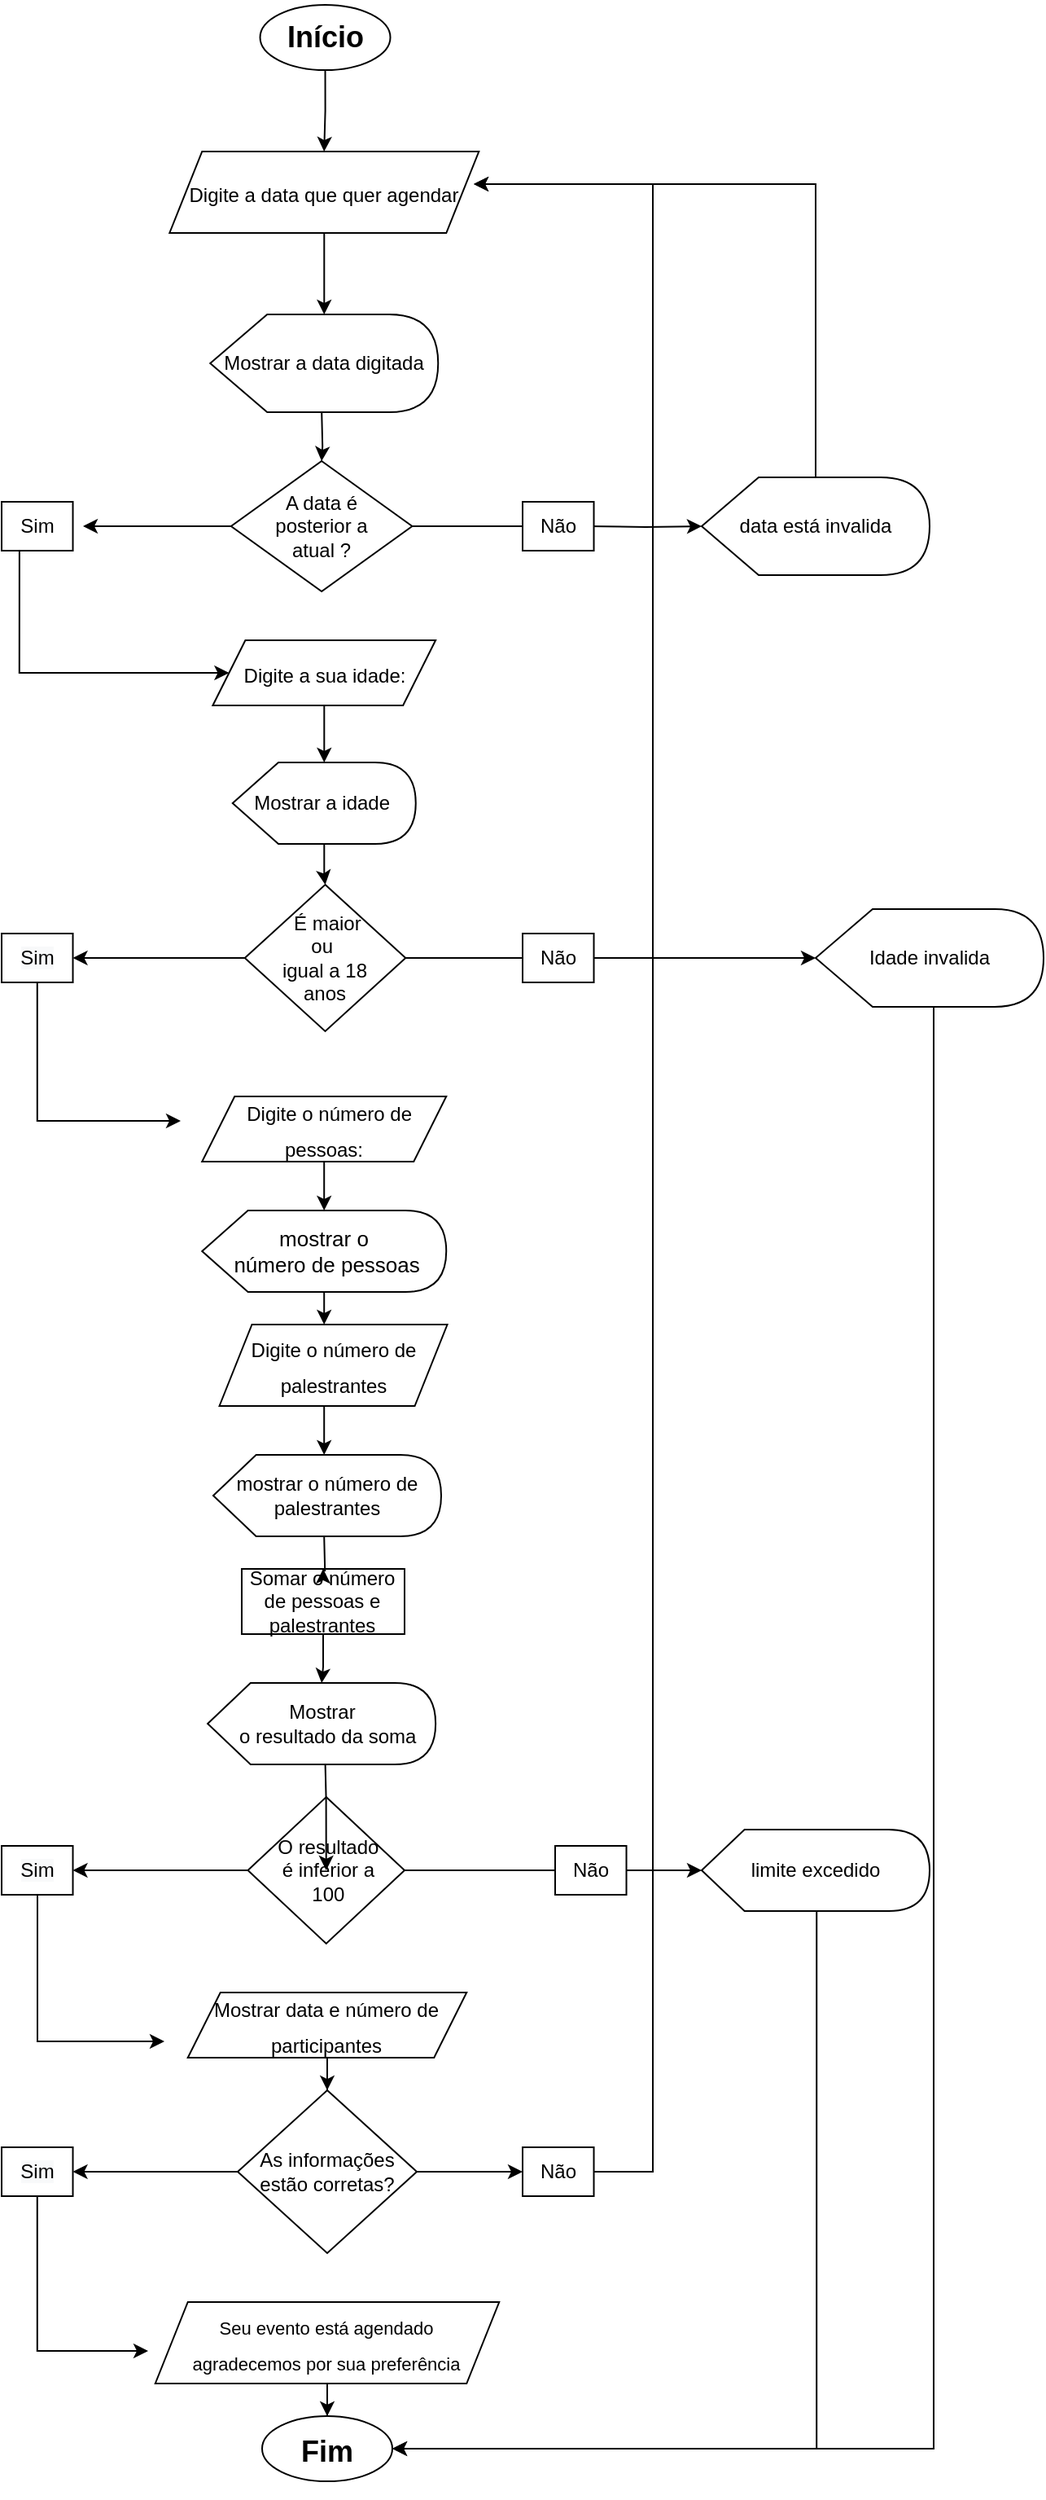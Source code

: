 <mxfile version="15.9.1" type="github"><diagram id="C5RBs43oDa-KdzZeNtuy" name="Page-1"><mxGraphModel dx="868" dy="482" grid="1" gridSize="10" guides="1" tooltips="1" connect="1" arrows="1" fold="1" page="1" pageScale="1" pageWidth="827" pageHeight="1169" math="0" shadow="0"><root><mxCell id="WIyWlLk6GJQsqaUBKTNV-0"/><mxCell id="WIyWlLk6GJQsqaUBKTNV-1" parent="WIyWlLk6GJQsqaUBKTNV-0"/><mxCell id="FsouZIhKY1YKX4VI7d5Y-100" value="" style="edgeStyle=orthogonalEdgeStyle;rounded=0;orthogonalLoop=1;jettySize=auto;html=1;fontSize=11;" parent="WIyWlLk6GJQsqaUBKTNV-1" source="FsouZIhKY1YKX4VI7d5Y-1" target="FsouZIhKY1YKX4VI7d5Y-18" edge="1"><mxGeometry relative="1" as="geometry"/></mxCell><mxCell id="FsouZIhKY1YKX4VI7d5Y-1" value="&lt;h1 style=&quot;font-size: 18px&quot;&gt;Início&lt;/h1&gt;" style="ellipse;whiteSpace=wrap;html=1;" parent="WIyWlLk6GJQsqaUBKTNV-1" vertex="1"><mxGeometry x="358.76" y="60" width="80" height="40" as="geometry"/></mxCell><mxCell id="FsouZIhKY1YKX4VI7d5Y-2" value="&lt;h1&gt;&lt;font style=&quot;font-size: 18px&quot;&gt;Fim&lt;/font&gt;&lt;/h1&gt;" style="ellipse;whiteSpace=wrap;html=1;" parent="WIyWlLk6GJQsqaUBKTNV-1" vertex="1"><mxGeometry x="360" y="1540" width="80" height="40" as="geometry"/></mxCell><mxCell id="FsouZIhKY1YKX4VI7d5Y-153" value="" style="edgeStyle=orthogonalEdgeStyle;rounded=0;orthogonalLoop=1;jettySize=auto;html=1;fontSize=11;entryX=0.5;entryY=0;entryDx=0;entryDy=0;entryPerimeter=0;" parent="WIyWlLk6GJQsqaUBKTNV-1" source="FsouZIhKY1YKX4VI7d5Y-7" target="FsouZIhKY1YKX4VI7d5Y-152" edge="1"><mxGeometry relative="1" as="geometry"/></mxCell><mxCell id="FsouZIhKY1YKX4VI7d5Y-7" value="Somar o número de pessoas e palestrantes" style="rounded=0;whiteSpace=wrap;html=1;" parent="WIyWlLk6GJQsqaUBKTNV-1" vertex="1"><mxGeometry x="347.49" y="1020" width="100" height="40" as="geometry"/></mxCell><mxCell id="FsouZIhKY1YKX4VI7d5Y-110" value="" style="edgeStyle=orthogonalEdgeStyle;rounded=0;orthogonalLoop=1;jettySize=auto;html=1;fontSize=11;" parent="WIyWlLk6GJQsqaUBKTNV-1" source="FsouZIhKY1YKX4VI7d5Y-9" target="FsouZIhKY1YKX4VI7d5Y-14" edge="1"><mxGeometry relative="1" as="geometry"/></mxCell><mxCell id="FsouZIhKY1YKX4VI7d5Y-9" value="Mostrar a idade&amp;nbsp;" style="shape=display;whiteSpace=wrap;html=1;" parent="WIyWlLk6GJQsqaUBKTNV-1" vertex="1"><mxGeometry x="341.88" y="525" width="112.5" height="50" as="geometry"/></mxCell><mxCell id="FsouZIhKY1YKX4VI7d5Y-104" value="" style="edgeStyle=orthogonalEdgeStyle;rounded=0;orthogonalLoop=1;jettySize=auto;html=1;fontSize=11;startArrow=none;" parent="WIyWlLk6GJQsqaUBKTNV-1" target="FsouZIhKY1YKX4VI7d5Y-13" edge="1"><mxGeometry relative="1" as="geometry"><mxPoint x="396.6" y="310" as="sourcePoint"/></mxGeometry></mxCell><mxCell id="FsouZIhKY1YKX4VI7d5Y-10" value="Mostrar a data digitada" style="shape=display;whiteSpace=wrap;html=1;" parent="WIyWlLk6GJQsqaUBKTNV-1" vertex="1"><mxGeometry x="328.12" y="250" width="140" height="60" as="geometry"/></mxCell><mxCell id="FsouZIhKY1YKX4VI7d5Y-96" value="" style="edgeStyle=orthogonalEdgeStyle;rounded=0;orthogonalLoop=1;jettySize=auto;html=1;fontSize=11;startArrow=none;" parent="WIyWlLk6GJQsqaUBKTNV-1" source="FsouZIhKY1YKX4VI7d5Y-156" edge="1"><mxGeometry relative="1" as="geometry"><mxPoint x="630" y="1205" as="targetPoint"/></mxGeometry></mxCell><mxCell id="FsouZIhKY1YKX4VI7d5Y-158" value="" style="edgeStyle=orthogonalEdgeStyle;rounded=0;orthogonalLoop=1;jettySize=auto;html=1;fontSize=11;" parent="WIyWlLk6GJQsqaUBKTNV-1" source="FsouZIhKY1YKX4VI7d5Y-12" target="FsouZIhKY1YKX4VI7d5Y-154" edge="1"><mxGeometry relative="1" as="geometry"/></mxCell><mxCell id="FsouZIhKY1YKX4VI7d5Y-12" value="&amp;nbsp;O resultado&lt;br&gt;&amp;nbsp;é inferior a&lt;br&gt;&amp;nbsp;100" style="rhombus;whiteSpace=wrap;html=1;" parent="WIyWlLk6GJQsqaUBKTNV-1" vertex="1"><mxGeometry x="351.25" y="1160" width="96.24" height="90" as="geometry"/></mxCell><mxCell id="FsouZIhKY1YKX4VI7d5Y-114" value="" style="edgeStyle=orthogonalEdgeStyle;rounded=0;orthogonalLoop=1;jettySize=auto;html=1;fontSize=11;startArrow=none;" parent="WIyWlLk6GJQsqaUBKTNV-1" target="FsouZIhKY1YKX4VI7d5Y-113" edge="1"><mxGeometry relative="1" as="geometry"><mxPoint x="560" y="380" as="sourcePoint"/></mxGeometry></mxCell><mxCell id="FsouZIhKY1YKX4VI7d5Y-131" value="" style="edgeStyle=orthogonalEdgeStyle;rounded=0;orthogonalLoop=1;jettySize=auto;html=1;fontSize=11;" parent="WIyWlLk6GJQsqaUBKTNV-1" source="FsouZIhKY1YKX4VI7d5Y-13" edge="1"><mxGeometry relative="1" as="geometry"><mxPoint x="250" y="380" as="targetPoint"/></mxGeometry></mxCell><mxCell id="FsouZIhKY1YKX4VI7d5Y-13" value="A data é &lt;br&gt;posterior a&lt;br&gt;atual ?" style="rhombus;whiteSpace=wrap;html=1;" parent="WIyWlLk6GJQsqaUBKTNV-1" vertex="1"><mxGeometry x="340.94" y="340" width="111.25" height="80" as="geometry"/></mxCell><mxCell id="FsouZIhKY1YKX4VI7d5Y-94" value="" style="edgeStyle=orthogonalEdgeStyle;rounded=0;orthogonalLoop=1;jettySize=auto;html=1;fontSize=11;entryX=0;entryY=0.5;entryDx=0;entryDy=0;entryPerimeter=0;" parent="WIyWlLk6GJQsqaUBKTNV-1" source="FsouZIhKY1YKX4VI7d5Y-14" target="FsouZIhKY1YKX4VI7d5Y-111" edge="1"><mxGeometry relative="1" as="geometry"><mxPoint x="530" y="645" as="targetPoint"/></mxGeometry></mxCell><mxCell id="FsouZIhKY1YKX4VI7d5Y-140" value="" style="edgeStyle=orthogonalEdgeStyle;rounded=0;orthogonalLoop=1;jettySize=auto;html=1;fontSize=11;" parent="WIyWlLk6GJQsqaUBKTNV-1" source="FsouZIhKY1YKX4VI7d5Y-14" target="FsouZIhKY1YKX4VI7d5Y-139" edge="1"><mxGeometry relative="1" as="geometry"/></mxCell><mxCell id="FsouZIhKY1YKX4VI7d5Y-14" value="&amp;nbsp; É maior&amp;nbsp;&lt;br&gt;ou&amp;nbsp;&lt;br&gt;igual a 18 &lt;br&gt;anos" style="rhombus;whiteSpace=wrap;html=1;" parent="WIyWlLk6GJQsqaUBKTNV-1" vertex="1"><mxGeometry x="349.38" y="600" width="98.75" height="90" as="geometry"/></mxCell><mxCell id="FsouZIhKY1YKX4VI7d5Y-68" value="" style="edgeStyle=orthogonalEdgeStyle;rounded=0;orthogonalLoop=1;jettySize=auto;html=1;fontSize=13;" parent="WIyWlLk6GJQsqaUBKTNV-1" edge="1"><mxGeometry relative="1" as="geometry"><mxPoint x="398.1" y="840" as="sourcePoint"/><mxPoint x="398.1" y="870" as="targetPoint"/></mxGeometry></mxCell><mxCell id="FsouZIhKY1YKX4VI7d5Y-108" value="" style="edgeStyle=orthogonalEdgeStyle;rounded=0;orthogonalLoop=1;jettySize=auto;html=1;fontSize=11;" parent="WIyWlLk6GJQsqaUBKTNV-1" source="FsouZIhKY1YKX4VI7d5Y-16" target="FsouZIhKY1YKX4VI7d5Y-9" edge="1"><mxGeometry relative="1" as="geometry"/></mxCell><mxCell id="FsouZIhKY1YKX4VI7d5Y-16" value="&lt;span style=&quot;font-size: 12px&quot;&gt;Digite a sua idade:&lt;/span&gt;" style="shape=parallelogram;perimeter=parallelogramPerimeter;whiteSpace=wrap;html=1;fixedSize=1;fontSize=18;" parent="WIyWlLk6GJQsqaUBKTNV-1" vertex="1"><mxGeometry x="329.7" y="450" width="136.87" height="40" as="geometry"/></mxCell><mxCell id="FsouZIhKY1YKX4VI7d5Y-70" value="" style="edgeStyle=orthogonalEdgeStyle;rounded=0;orthogonalLoop=1;jettySize=auto;html=1;fontSize=13;" parent="WIyWlLk6GJQsqaUBKTNV-1" target="FsouZIhKY1YKX4VI7d5Y-7" edge="1"><mxGeometry relative="1" as="geometry"><mxPoint x="398.1" y="1000" as="sourcePoint"/></mxGeometry></mxCell><mxCell id="FsouZIhKY1YKX4VI7d5Y-101" value="" style="edgeStyle=orthogonalEdgeStyle;rounded=0;orthogonalLoop=1;jettySize=auto;html=1;fontSize=11;" parent="WIyWlLk6GJQsqaUBKTNV-1" source="FsouZIhKY1YKX4VI7d5Y-18" target="FsouZIhKY1YKX4VI7d5Y-10" edge="1"><mxGeometry relative="1" as="geometry"/></mxCell><mxCell id="FsouZIhKY1YKX4VI7d5Y-18" value="&lt;span style=&quot;font-size: 12px&quot;&gt;Digite a data que quer agendar&lt;/span&gt;" style="shape=parallelogram;perimeter=parallelogramPerimeter;whiteSpace=wrap;html=1;fixedSize=1;fontSize=18;" parent="WIyWlLk6GJQsqaUBKTNV-1" vertex="1"><mxGeometry x="303.14" y="150" width="190" height="50" as="geometry"/></mxCell><mxCell id="FsouZIhKY1YKX4VI7d5Y-40" style="edgeStyle=orthogonalEdgeStyle;rounded=0;orthogonalLoop=1;jettySize=auto;html=1;exitX=0.5;exitY=1;exitDx=0;exitDy=0;fontSize=12;" parent="WIyWlLk6GJQsqaUBKTNV-1" edge="1"><mxGeometry relative="1" as="geometry"><mxPoint x="400" y="160" as="sourcePoint"/><mxPoint x="400" y="160" as="targetPoint"/></mxGeometry></mxCell><mxCell id="FsouZIhKY1YKX4VI7d5Y-69" value="" style="edgeStyle=orthogonalEdgeStyle;rounded=0;orthogonalLoop=1;jettySize=auto;html=1;fontSize=13;" parent="WIyWlLk6GJQsqaUBKTNV-1" edge="1"><mxGeometry relative="1" as="geometry"><mxPoint x="398.1" y="920" as="sourcePoint"/><mxPoint x="398.1" y="950" as="targetPoint"/></mxGeometry></mxCell><mxCell id="FsouZIhKY1YKX4VI7d5Y-75" value="" style="edgeStyle=orthogonalEdgeStyle;rounded=0;orthogonalLoop=1;jettySize=auto;html=1;fontSize=11;" parent="WIyWlLk6GJQsqaUBKTNV-1" target="FsouZIhKY1YKX4VI7d5Y-12" edge="1"><mxGeometry relative="1" as="geometry"><mxPoint x="398.8" y="1140" as="sourcePoint"/></mxGeometry></mxCell><mxCell id="FsouZIhKY1YKX4VI7d5Y-80" value="" style="edgeStyle=orthogonalEdgeStyle;rounded=0;orthogonalLoop=1;jettySize=auto;html=1;fontSize=11;" parent="WIyWlLk6GJQsqaUBKTNV-1" source="FsouZIhKY1YKX4VI7d5Y-77" target="FsouZIhKY1YKX4VI7d5Y-79" edge="1"><mxGeometry relative="1" as="geometry"/></mxCell><mxCell id="FsouZIhKY1YKX4VI7d5Y-77" value="&lt;span style=&quot;font-size: 12px&quot;&gt;Mostrar data e número de participantes&lt;/span&gt;" style="shape=parallelogram;perimeter=parallelogramPerimeter;whiteSpace=wrap;html=1;fixedSize=1;fontSize=18;" parent="WIyWlLk6GJQsqaUBKTNV-1" vertex="1"><mxGeometry x="314.38" y="1280" width="171.24" height="40" as="geometry"/></mxCell><mxCell id="FsouZIhKY1YKX4VI7d5Y-165" value="" style="edgeStyle=orthogonalEdgeStyle;rounded=0;orthogonalLoop=1;jettySize=auto;html=1;fontSize=11;" parent="WIyWlLk6GJQsqaUBKTNV-1" source="FsouZIhKY1YKX4VI7d5Y-79" target="FsouZIhKY1YKX4VI7d5Y-164" edge="1"><mxGeometry relative="1" as="geometry"/></mxCell><mxCell id="FsouZIhKY1YKX4VI7d5Y-167" value="" style="edgeStyle=orthogonalEdgeStyle;rounded=0;orthogonalLoop=1;jettySize=auto;html=1;fontSize=11;" parent="WIyWlLk6GJQsqaUBKTNV-1" source="FsouZIhKY1YKX4VI7d5Y-79" target="FsouZIhKY1YKX4VI7d5Y-166" edge="1"><mxGeometry relative="1" as="geometry"/></mxCell><mxCell id="FsouZIhKY1YKX4VI7d5Y-79" value="As informações estão corretas?" style="rhombus;whiteSpace=wrap;html=1;" parent="WIyWlLk6GJQsqaUBKTNV-1" vertex="1"><mxGeometry x="345.01" y="1340" width="109.99" height="100" as="geometry"/></mxCell><mxCell id="FsouZIhKY1YKX4VI7d5Y-85" value="" style="edgeStyle=orthogonalEdgeStyle;rounded=0;orthogonalLoop=1;jettySize=auto;html=1;fontSize=11;" parent="WIyWlLk6GJQsqaUBKTNV-1" source="FsouZIhKY1YKX4VI7d5Y-83" target="FsouZIhKY1YKX4VI7d5Y-2" edge="1"><mxGeometry relative="1" as="geometry"/></mxCell><mxCell id="FsouZIhKY1YKX4VI7d5Y-83" value="&lt;span style=&quot;font-size: 11px&quot;&gt;Seu evento está agendado &lt;br&gt;agradecemos por sua&amp;nbsp;preferência&lt;/span&gt;" style="shape=parallelogram;perimeter=parallelogramPerimeter;whiteSpace=wrap;html=1;fixedSize=1;fontSize=18;" parent="WIyWlLk6GJQsqaUBKTNV-1" vertex="1"><mxGeometry x="294.38" y="1470" width="211.24" height="50" as="geometry"/></mxCell><mxCell id="FsouZIhKY1YKX4VI7d5Y-147" style="edgeStyle=orthogonalEdgeStyle;rounded=0;orthogonalLoop=1;jettySize=auto;html=1;exitX=0;exitY=0;exitDx=72.5;exitDy=60;exitPerimeter=0;fontSize=11;entryX=1;entryY=0.5;entryDx=0;entryDy=0;" parent="WIyWlLk6GJQsqaUBKTNV-1" source="FsouZIhKY1YKX4VI7d5Y-111" target="FsouZIhKY1YKX4VI7d5Y-2" edge="1"><mxGeometry relative="1" as="geometry"><mxPoint x="730" y="1572" as="targetPoint"/><Array as="points"><mxPoint x="773" y="1560"/></Array></mxGeometry></mxCell><mxCell id="FsouZIhKY1YKX4VI7d5Y-111" value="Idade invalida" style="shape=display;whiteSpace=wrap;html=1;" parent="WIyWlLk6GJQsqaUBKTNV-1" vertex="1"><mxGeometry x="700" y="615" width="140" height="60" as="geometry"/></mxCell><mxCell id="FsouZIhKY1YKX4VI7d5Y-116" value="" style="edgeStyle=orthogonalEdgeStyle;rounded=0;orthogonalLoop=1;jettySize=auto;html=1;fontSize=11;" parent="WIyWlLk6GJQsqaUBKTNV-1" source="FsouZIhKY1YKX4VI7d5Y-113" edge="1"><mxGeometry relative="1" as="geometry"><mxPoint x="490" y="170" as="targetPoint"/><Array as="points"><mxPoint x="700" y="170"/><mxPoint x="490" y="170"/></Array></mxGeometry></mxCell><mxCell id="FsouZIhKY1YKX4VI7d5Y-113" value="data está invalida" style="shape=display;whiteSpace=wrap;html=1;" parent="WIyWlLk6GJQsqaUBKTNV-1" vertex="1"><mxGeometry x="630" y="350" width="140" height="60" as="geometry"/></mxCell><mxCell id="FsouZIhKY1YKX4VI7d5Y-117" value="" style="edgeStyle=orthogonalEdgeStyle;rounded=0;orthogonalLoop=1;jettySize=auto;html=1;fontSize=11;endArrow=none;" parent="WIyWlLk6GJQsqaUBKTNV-1" source="FsouZIhKY1YKX4VI7d5Y-13" edge="1"><mxGeometry relative="1" as="geometry"><mxPoint x="454.38" y="380" as="sourcePoint"/><mxPoint x="520" y="380" as="targetPoint"/></mxGeometry></mxCell><mxCell id="FsouZIhKY1YKX4VI7d5Y-118" value="&lt;span style=&quot;font-size: 12px&quot;&gt;Não&lt;/span&gt;" style="rounded=0;whiteSpace=wrap;html=1;fontSize=11;" parent="WIyWlLk6GJQsqaUBKTNV-1" vertex="1"><mxGeometry x="520" y="365" width="43.76" height="30" as="geometry"/></mxCell><mxCell id="FsouZIhKY1YKX4VI7d5Y-137" value="" style="edgeStyle=orthogonalEdgeStyle;rounded=0;orthogonalLoop=1;jettySize=auto;html=1;fontSize=11;exitX=0.25;exitY=1;exitDx=0;exitDy=0;" parent="WIyWlLk6GJQsqaUBKTNV-1" source="FsouZIhKY1YKX4VI7d5Y-134" target="FsouZIhKY1YKX4VI7d5Y-16" edge="1"><mxGeometry relative="1" as="geometry"><mxPoint x="220" y="470" as="sourcePoint"/><Array as="points"><mxPoint x="211" y="470"/></Array></mxGeometry></mxCell><mxCell id="FsouZIhKY1YKX4VI7d5Y-134" value="&lt;span style=&quot;font-size: 12px&quot;&gt;Sim&lt;/span&gt;" style="rounded=0;whiteSpace=wrap;html=1;fontSize=11;" parent="WIyWlLk6GJQsqaUBKTNV-1" vertex="1"><mxGeometry x="200" y="365" width="43.76" height="30" as="geometry"/></mxCell><mxCell id="FsouZIhKY1YKX4VI7d5Y-135" value="&lt;span style=&quot;font-size: 12px&quot;&gt;Não&lt;/span&gt;" style="rounded=0;whiteSpace=wrap;html=1;fontSize=11;" parent="WIyWlLk6GJQsqaUBKTNV-1" vertex="1"><mxGeometry x="520" y="630" width="43.76" height="30" as="geometry"/></mxCell><mxCell id="FsouZIhKY1YKX4VI7d5Y-141" style="edgeStyle=orthogonalEdgeStyle;rounded=0;orthogonalLoop=1;jettySize=auto;html=1;exitX=0.5;exitY=1;exitDx=0;exitDy=0;fontSize=11;" parent="WIyWlLk6GJQsqaUBKTNV-1" source="FsouZIhKY1YKX4VI7d5Y-139" edge="1"><mxGeometry relative="1" as="geometry"><mxPoint x="310" y="745" as="targetPoint"/><Array as="points"><mxPoint x="222" y="745"/></Array></mxGeometry></mxCell><mxCell id="FsouZIhKY1YKX4VI7d5Y-139" value="&#10;&#10;&lt;span style=&quot;color: rgb(0, 0, 0); font-family: helvetica; font-size: 12px; font-style: normal; font-weight: 400; letter-spacing: normal; text-align: center; text-indent: 0px; text-transform: none; word-spacing: 0px; background-color: rgb(248, 249, 250); display: inline; float: none;&quot;&gt;Sim&lt;/span&gt;&#10;&#10;" style="rounded=0;whiteSpace=wrap;html=1;fontSize=11;" parent="WIyWlLk6GJQsqaUBKTNV-1" vertex="1"><mxGeometry x="200" y="630" width="43.76" height="30" as="geometry"/></mxCell><mxCell id="FsouZIhKY1YKX4VI7d5Y-144" value="&lt;span style=&quot;font-family: &amp;#34;helvetica&amp;#34; ; font-size: 13px&quot;&gt;mostrar o&lt;/span&gt;&lt;br style=&quot;font-family: &amp;#34;helvetica&amp;#34; ; font-size: 13px&quot;&gt;&lt;span style=&quot;font-family: &amp;#34;helvetica&amp;#34; ; font-size: 13px&quot;&gt;&amp;nbsp;número de pessoas&lt;/span&gt;" style="shape=display;whiteSpace=wrap;html=1;size=0.188;" parent="WIyWlLk6GJQsqaUBKTNV-1" vertex="1"><mxGeometry x="323.12" y="800" width="150" height="50" as="geometry"/></mxCell><mxCell id="FsouZIhKY1YKX4VI7d5Y-146" value="" style="edgeStyle=orthogonalEdgeStyle;rounded=0;orthogonalLoop=1;jettySize=auto;html=1;fontSize=11;" parent="WIyWlLk6GJQsqaUBKTNV-1" source="FsouZIhKY1YKX4VI7d5Y-145" target="FsouZIhKY1YKX4VI7d5Y-144" edge="1"><mxGeometry relative="1" as="geometry"/></mxCell><mxCell id="FsouZIhKY1YKX4VI7d5Y-145" value="&lt;span style=&quot;font-family: &amp;#34;helvetica&amp;#34; ; font-size: 12px&quot;&gt;&amp;nbsp; Digite o número de pessoas:&lt;/span&gt;" style="shape=parallelogram;perimeter=parallelogramPerimeter;whiteSpace=wrap;html=1;fixedSize=1;fontSize=18;" parent="WIyWlLk6GJQsqaUBKTNV-1" vertex="1"><mxGeometry x="323.12" y="730" width="150" height="40" as="geometry"/></mxCell><mxCell id="FsouZIhKY1YKX4VI7d5Y-150" value="&lt;span style=&quot;font-family: &amp;#34;helvetica&amp;#34;&quot;&gt;mostrar o número de palestrantes&lt;/span&gt;" style="shape=display;whiteSpace=wrap;html=1;size=0.188;" parent="WIyWlLk6GJQsqaUBKTNV-1" vertex="1"><mxGeometry x="330" y="950" width="140" height="50" as="geometry"/></mxCell><mxCell id="FsouZIhKY1YKX4VI7d5Y-151" value="&lt;span style=&quot;font-family: &amp;#34;helvetica&amp;#34; ; font-size: 12px&quot;&gt;Digite o número de palestrantes&lt;/span&gt;" style="shape=parallelogram;perimeter=parallelogramPerimeter;whiteSpace=wrap;html=1;fixedSize=1;fontSize=18;" parent="WIyWlLk6GJQsqaUBKTNV-1" vertex="1"><mxGeometry x="333.76" y="870" width="140" height="50" as="geometry"/></mxCell><mxCell id="FsouZIhKY1YKX4VI7d5Y-152" value="&lt;span&gt;Mostrar&lt;/span&gt;&lt;br&gt;&lt;span&gt;&amp;nbsp; o resultado da soma&lt;/span&gt;" style="shape=display;whiteSpace=wrap;html=1;size=0.188;" parent="WIyWlLk6GJQsqaUBKTNV-1" vertex="1"><mxGeometry x="326.57" y="1090" width="140" height="50" as="geometry"/></mxCell><mxCell id="FsouZIhKY1YKX4VI7d5Y-161" style="edgeStyle=orthogonalEdgeStyle;rounded=0;orthogonalLoop=1;jettySize=auto;html=1;exitX=0.25;exitY=1;exitDx=0;exitDy=0;fontSize=11;" parent="WIyWlLk6GJQsqaUBKTNV-1" source="FsouZIhKY1YKX4VI7d5Y-154" edge="1"><mxGeometry relative="1" as="geometry"><mxPoint x="300" y="1310" as="targetPoint"/><Array as="points"><mxPoint x="222" y="1220"/><mxPoint x="222" y="1310"/></Array></mxGeometry></mxCell><mxCell id="FsouZIhKY1YKX4VI7d5Y-154" value="&#10;&#10;&lt;span style=&quot;color: rgb(0, 0, 0); font-family: helvetica; font-size: 12px; font-style: normal; font-weight: 400; letter-spacing: normal; text-align: center; text-indent: 0px; text-transform: none; word-spacing: 0px; background-color: rgb(248, 249, 250); display: inline; float: none;&quot;&gt;Sim&lt;/span&gt;&#10;&#10;" style="rounded=0;whiteSpace=wrap;html=1;fontSize=11;" parent="WIyWlLk6GJQsqaUBKTNV-1" vertex="1"><mxGeometry x="200" y="1190" width="43.76" height="30" as="geometry"/></mxCell><mxCell id="FsouZIhKY1YKX4VI7d5Y-156" value="&lt;span style=&quot;font-size: 12px&quot;&gt;Não&lt;/span&gt;" style="rounded=0;whiteSpace=wrap;html=1;fontSize=11;" parent="WIyWlLk6GJQsqaUBKTNV-1" vertex="1"><mxGeometry x="540" y="1190" width="43.76" height="30" as="geometry"/></mxCell><mxCell id="FsouZIhKY1YKX4VI7d5Y-157" value="" style="edgeStyle=orthogonalEdgeStyle;rounded=0;orthogonalLoop=1;jettySize=auto;html=1;fontSize=11;endArrow=none;" parent="WIyWlLk6GJQsqaUBKTNV-1" source="FsouZIhKY1YKX4VI7d5Y-12" target="FsouZIhKY1YKX4VI7d5Y-156" edge="1"><mxGeometry relative="1" as="geometry"><mxPoint x="447.49" y="1205" as="sourcePoint"/><mxPoint x="650" y="1205" as="targetPoint"/></mxGeometry></mxCell><mxCell id="FsouZIhKY1YKX4VI7d5Y-170" style="edgeStyle=orthogonalEdgeStyle;rounded=0;orthogonalLoop=1;jettySize=auto;html=1;exitX=0;exitY=0;exitDx=70.625;exitDy=50;exitPerimeter=0;fontSize=11;entryX=1;entryY=0.5;entryDx=0;entryDy=0;" parent="WIyWlLk6GJQsqaUBKTNV-1" source="FsouZIhKY1YKX4VI7d5Y-162" target="FsouZIhKY1YKX4VI7d5Y-2" edge="1"><mxGeometry relative="1" as="geometry"><mxPoint x="450" y="1560" as="targetPoint"/><Array as="points"><mxPoint x="701" y="1560"/></Array></mxGeometry></mxCell><mxCell id="FsouZIhKY1YKX4VI7d5Y-162" value="limite excedido" style="shape=display;whiteSpace=wrap;html=1;size=0.188;" parent="WIyWlLk6GJQsqaUBKTNV-1" vertex="1"><mxGeometry x="630" y="1180" width="140" height="50" as="geometry"/></mxCell><mxCell id="FsouZIhKY1YKX4VI7d5Y-172" style="edgeStyle=orthogonalEdgeStyle;rounded=0;orthogonalLoop=1;jettySize=auto;html=1;exitX=0.5;exitY=0;exitDx=0;exitDy=0;fontSize=11;" parent="WIyWlLk6GJQsqaUBKTNV-1" source="FsouZIhKY1YKX4VI7d5Y-164" edge="1"><mxGeometry relative="1" as="geometry"><mxPoint x="490" y="170" as="targetPoint"/><Array as="points"><mxPoint x="542" y="1390"/><mxPoint x="600" y="1390"/><mxPoint x="600" y="170"/></Array></mxGeometry></mxCell><mxCell id="FsouZIhKY1YKX4VI7d5Y-164" value="&lt;span style=&quot;font-size: 12px&quot;&gt;Não&lt;/span&gt;" style="rounded=0;whiteSpace=wrap;html=1;fontSize=11;" parent="WIyWlLk6GJQsqaUBKTNV-1" vertex="1"><mxGeometry x="520" y="1375" width="43.76" height="30" as="geometry"/></mxCell><mxCell id="FsouZIhKY1YKX4VI7d5Y-168" style="edgeStyle=orthogonalEdgeStyle;rounded=0;orthogonalLoop=1;jettySize=auto;html=1;exitX=0.5;exitY=1;exitDx=0;exitDy=0;fontSize=11;" parent="WIyWlLk6GJQsqaUBKTNV-1" source="FsouZIhKY1YKX4VI7d5Y-166" edge="1"><mxGeometry relative="1" as="geometry"><mxPoint x="290" y="1500" as="targetPoint"/><Array as="points"><mxPoint x="222" y="1500"/></Array></mxGeometry></mxCell><mxCell id="FsouZIhKY1YKX4VI7d5Y-166" value="&#10;&#10;&lt;span style=&quot;color: rgb(0, 0, 0); font-family: helvetica; font-size: 12px; font-style: normal; font-weight: 400; letter-spacing: normal; text-align: center; text-indent: 0px; text-transform: none; word-spacing: 0px; background-color: rgb(248, 249, 250); display: inline; float: none;&quot;&gt;Sim&lt;/span&gt;&#10;&#10;" style="rounded=0;whiteSpace=wrap;html=1;fontSize=11;" parent="WIyWlLk6GJQsqaUBKTNV-1" vertex="1"><mxGeometry x="200" y="1375" width="43.76" height="30" as="geometry"/></mxCell></root></mxGraphModel></diagram></mxfile>